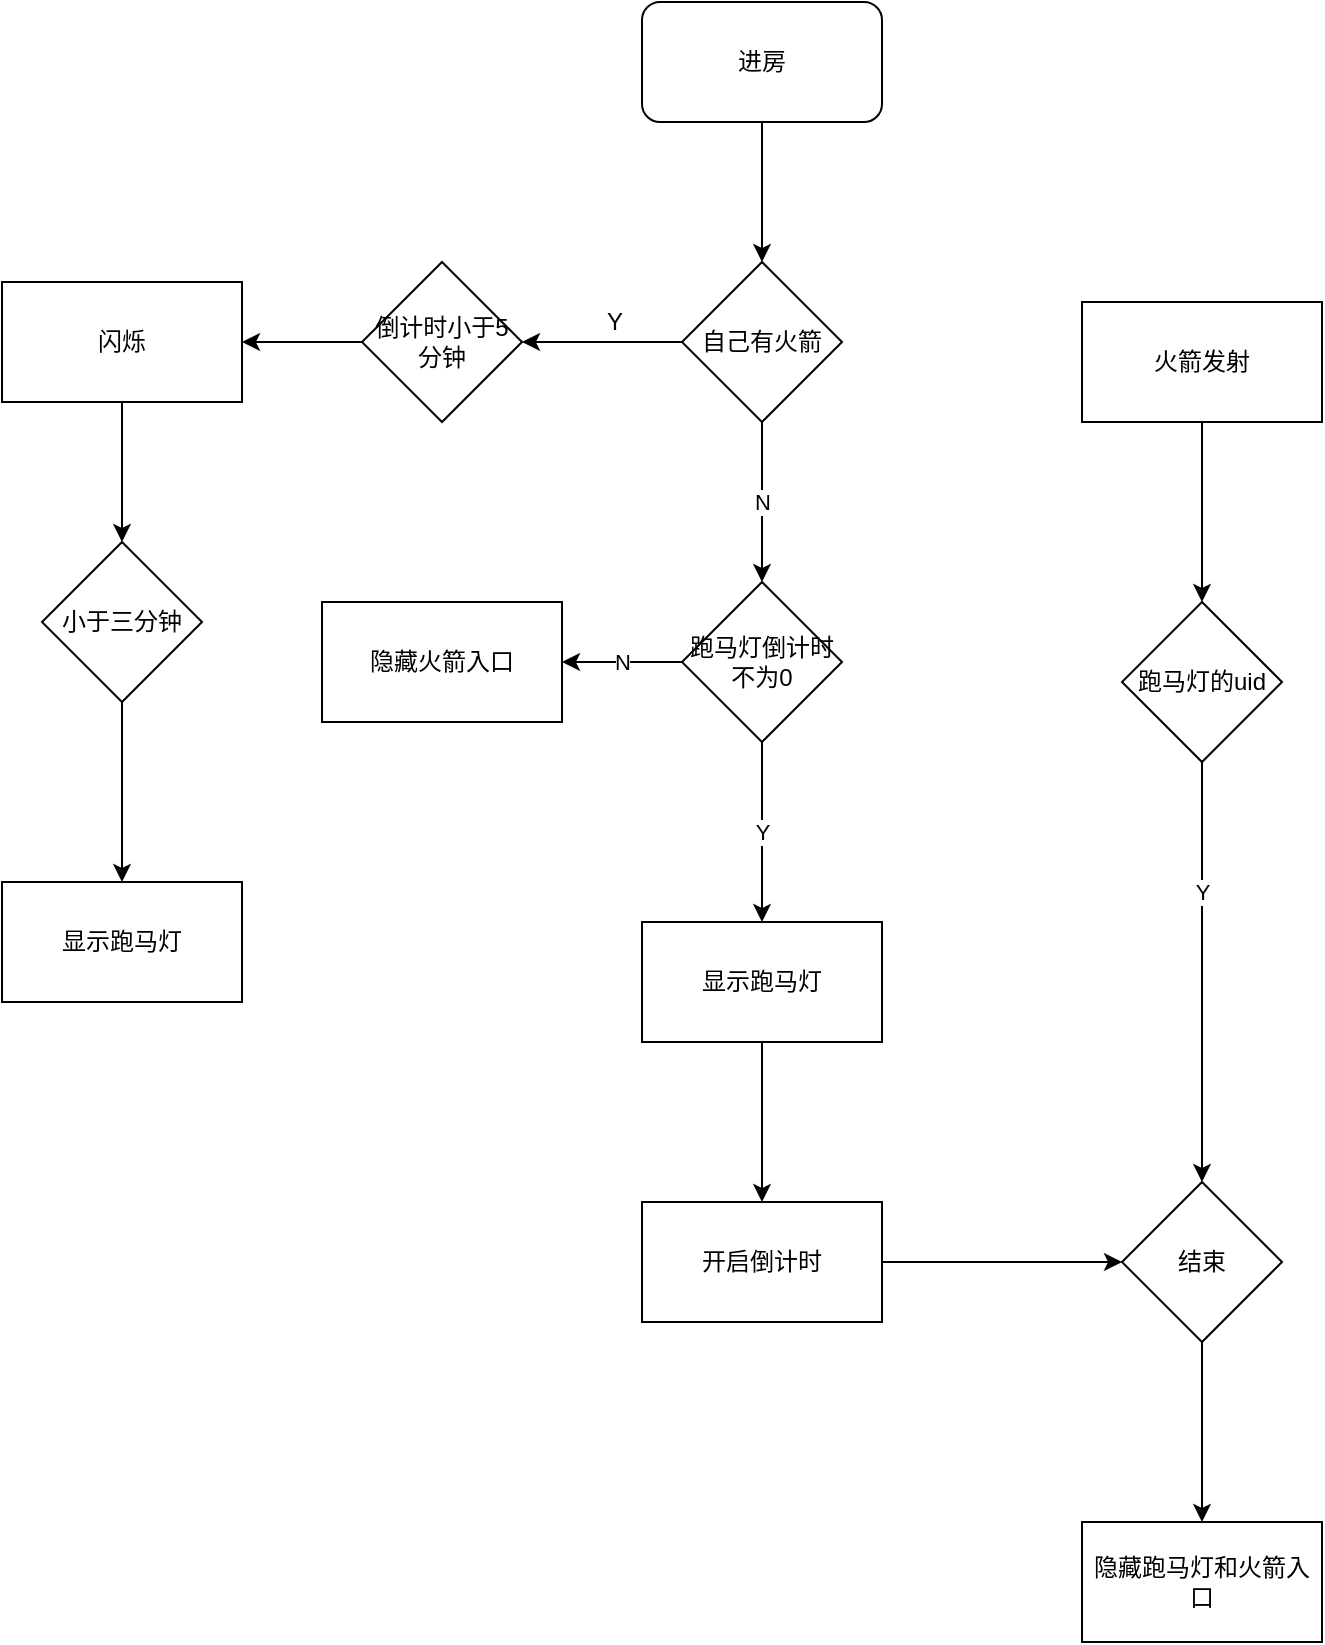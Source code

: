 <mxfile version="14.9.6" type="github">
  <diagram id="ueHWuMlBntxPt4PXoUES" name="Page-1">
    <mxGraphModel dx="984" dy="636" grid="1" gridSize="10" guides="1" tooltips="1" connect="1" arrows="1" fold="1" page="1" pageScale="1" pageWidth="827" pageHeight="1169" math="0" shadow="0">
      <root>
        <mxCell id="0" />
        <mxCell id="1" parent="0" />
        <mxCell id="hIVKxcEngxZ0RGTXcFYE-4" value="" style="edgeStyle=orthogonalEdgeStyle;rounded=0;orthogonalLoop=1;jettySize=auto;html=1;" edge="1" parent="1" source="hIVKxcEngxZ0RGTXcFYE-1">
          <mxGeometry relative="1" as="geometry">
            <mxPoint x="414" y="220" as="targetPoint" />
          </mxGeometry>
        </mxCell>
        <mxCell id="hIVKxcEngxZ0RGTXcFYE-1" value="进房" style="rounded=1;whiteSpace=wrap;html=1;" vertex="1" parent="1">
          <mxGeometry x="354" y="90" width="120" height="60" as="geometry" />
        </mxCell>
        <mxCell id="hIVKxcEngxZ0RGTXcFYE-11" value="" style="edgeStyle=orthogonalEdgeStyle;rounded=0;orthogonalLoop=1;jettySize=auto;html=1;" edge="1" parent="1" source="hIVKxcEngxZ0RGTXcFYE-9" target="hIVKxcEngxZ0RGTXcFYE-10">
          <mxGeometry relative="1" as="geometry" />
        </mxCell>
        <mxCell id="hIVKxcEngxZ0RGTXcFYE-19" value="N" style="edgeStyle=orthogonalEdgeStyle;rounded=0;orthogonalLoop=1;jettySize=auto;html=1;" edge="1" parent="1" source="hIVKxcEngxZ0RGTXcFYE-9" target="hIVKxcEngxZ0RGTXcFYE-18">
          <mxGeometry relative="1" as="geometry" />
        </mxCell>
        <mxCell id="hIVKxcEngxZ0RGTXcFYE-9" value="自己有火箭" style="rhombus;whiteSpace=wrap;html=1;" vertex="1" parent="1">
          <mxGeometry x="374" y="220" width="80" height="80" as="geometry" />
        </mxCell>
        <mxCell id="hIVKxcEngxZ0RGTXcFYE-13" value="" style="edgeStyle=orthogonalEdgeStyle;rounded=0;orthogonalLoop=1;jettySize=auto;html=1;" edge="1" parent="1" source="hIVKxcEngxZ0RGTXcFYE-10" target="hIVKxcEngxZ0RGTXcFYE-12">
          <mxGeometry relative="1" as="geometry" />
        </mxCell>
        <mxCell id="hIVKxcEngxZ0RGTXcFYE-10" value="倒计时小于5分钟" style="rhombus;whiteSpace=wrap;html=1;" vertex="1" parent="1">
          <mxGeometry x="214" y="220" width="80" height="80" as="geometry" />
        </mxCell>
        <mxCell id="hIVKxcEngxZ0RGTXcFYE-15" value="" style="edgeStyle=orthogonalEdgeStyle;rounded=0;orthogonalLoop=1;jettySize=auto;html=1;" edge="1" parent="1" source="hIVKxcEngxZ0RGTXcFYE-12" target="hIVKxcEngxZ0RGTXcFYE-14">
          <mxGeometry relative="1" as="geometry" />
        </mxCell>
        <mxCell id="hIVKxcEngxZ0RGTXcFYE-12" value="闪烁" style="whiteSpace=wrap;html=1;" vertex="1" parent="1">
          <mxGeometry x="34" y="230" width="120" height="60" as="geometry" />
        </mxCell>
        <mxCell id="hIVKxcEngxZ0RGTXcFYE-17" value="" style="edgeStyle=orthogonalEdgeStyle;rounded=0;orthogonalLoop=1;jettySize=auto;html=1;" edge="1" parent="1" source="hIVKxcEngxZ0RGTXcFYE-14" target="hIVKxcEngxZ0RGTXcFYE-16">
          <mxGeometry relative="1" as="geometry" />
        </mxCell>
        <mxCell id="hIVKxcEngxZ0RGTXcFYE-14" value="小于三分钟" style="rhombus;whiteSpace=wrap;html=1;" vertex="1" parent="1">
          <mxGeometry x="54" y="360" width="80" height="80" as="geometry" />
        </mxCell>
        <mxCell id="hIVKxcEngxZ0RGTXcFYE-16" value="显示跑马灯" style="whiteSpace=wrap;html=1;" vertex="1" parent="1">
          <mxGeometry x="34" y="530" width="120" height="60" as="geometry" />
        </mxCell>
        <mxCell id="hIVKxcEngxZ0RGTXcFYE-21" value="Y" style="edgeStyle=orthogonalEdgeStyle;rounded=0;orthogonalLoop=1;jettySize=auto;html=1;" edge="1" parent="1" source="hIVKxcEngxZ0RGTXcFYE-18" target="hIVKxcEngxZ0RGTXcFYE-20">
          <mxGeometry relative="1" as="geometry" />
        </mxCell>
        <mxCell id="hIVKxcEngxZ0RGTXcFYE-23" value="N" style="edgeStyle=orthogonalEdgeStyle;rounded=0;orthogonalLoop=1;jettySize=auto;html=1;" edge="1" parent="1" source="hIVKxcEngxZ0RGTXcFYE-18" target="hIVKxcEngxZ0RGTXcFYE-22">
          <mxGeometry relative="1" as="geometry" />
        </mxCell>
        <mxCell id="hIVKxcEngxZ0RGTXcFYE-18" value="跑马灯倒计时不为0" style="rhombus;whiteSpace=wrap;html=1;" vertex="1" parent="1">
          <mxGeometry x="374" y="380" width="80" height="80" as="geometry" />
        </mxCell>
        <mxCell id="hIVKxcEngxZ0RGTXcFYE-26" value="" style="edgeStyle=orthogonalEdgeStyle;rounded=0;orthogonalLoop=1;jettySize=auto;html=1;" edge="1" parent="1" source="hIVKxcEngxZ0RGTXcFYE-20" target="hIVKxcEngxZ0RGTXcFYE-25">
          <mxGeometry relative="1" as="geometry" />
        </mxCell>
        <mxCell id="hIVKxcEngxZ0RGTXcFYE-20" value="显示跑马灯" style="whiteSpace=wrap;html=1;" vertex="1" parent="1">
          <mxGeometry x="354" y="550" width="120" height="60" as="geometry" />
        </mxCell>
        <mxCell id="hIVKxcEngxZ0RGTXcFYE-22" value="隐藏火箭入口" style="whiteSpace=wrap;html=1;" vertex="1" parent="1">
          <mxGeometry x="194" y="390" width="120" height="60" as="geometry" />
        </mxCell>
        <mxCell id="hIVKxcEngxZ0RGTXcFYE-24" value="Y" style="text;html=1;align=center;verticalAlign=middle;resizable=0;points=[];autosize=1;strokeColor=none;" vertex="1" parent="1">
          <mxGeometry x="330" y="240" width="20" height="20" as="geometry" />
        </mxCell>
        <mxCell id="hIVKxcEngxZ0RGTXcFYE-28" value="" style="edgeStyle=orthogonalEdgeStyle;rounded=0;orthogonalLoop=1;jettySize=auto;html=1;" edge="1" parent="1" source="hIVKxcEngxZ0RGTXcFYE-25" target="hIVKxcEngxZ0RGTXcFYE-27">
          <mxGeometry relative="1" as="geometry" />
        </mxCell>
        <mxCell id="hIVKxcEngxZ0RGTXcFYE-25" value="开启倒计时" style="whiteSpace=wrap;html=1;" vertex="1" parent="1">
          <mxGeometry x="354" y="690" width="120" height="60" as="geometry" />
        </mxCell>
        <mxCell id="hIVKxcEngxZ0RGTXcFYE-30" value="" style="edgeStyle=orthogonalEdgeStyle;rounded=0;orthogonalLoop=1;jettySize=auto;html=1;" edge="1" parent="1" source="hIVKxcEngxZ0RGTXcFYE-27" target="hIVKxcEngxZ0RGTXcFYE-29">
          <mxGeometry relative="1" as="geometry" />
        </mxCell>
        <mxCell id="hIVKxcEngxZ0RGTXcFYE-27" value="结束" style="rhombus;whiteSpace=wrap;html=1;" vertex="1" parent="1">
          <mxGeometry x="594" y="680" width="80" height="80" as="geometry" />
        </mxCell>
        <mxCell id="hIVKxcEngxZ0RGTXcFYE-29" value="隐藏跑马灯和火箭入口" style="whiteSpace=wrap;html=1;" vertex="1" parent="1">
          <mxGeometry x="574" y="850" width="120" height="60" as="geometry" />
        </mxCell>
        <mxCell id="hIVKxcEngxZ0RGTXcFYE-32" style="edgeStyle=orthogonalEdgeStyle;rounded=0;orthogonalLoop=1;jettySize=auto;html=1;" edge="1" parent="1" source="hIVKxcEngxZ0RGTXcFYE-31">
          <mxGeometry relative="1" as="geometry">
            <mxPoint x="634" y="390" as="targetPoint" />
          </mxGeometry>
        </mxCell>
        <mxCell id="hIVKxcEngxZ0RGTXcFYE-31" value="火箭发射" style="rounded=0;whiteSpace=wrap;html=1;" vertex="1" parent="1">
          <mxGeometry x="574" y="240" width="120" height="60" as="geometry" />
        </mxCell>
        <mxCell id="hIVKxcEngxZ0RGTXcFYE-34" style="edgeStyle=orthogonalEdgeStyle;rounded=0;orthogonalLoop=1;jettySize=auto;html=1;entryX=0.5;entryY=0;entryDx=0;entryDy=0;" edge="1" parent="1" source="hIVKxcEngxZ0RGTXcFYE-33" target="hIVKxcEngxZ0RGTXcFYE-27">
          <mxGeometry relative="1" as="geometry" />
        </mxCell>
        <mxCell id="hIVKxcEngxZ0RGTXcFYE-35" value="Y" style="edgeLabel;html=1;align=center;verticalAlign=middle;resizable=0;points=[];" vertex="1" connectable="0" parent="hIVKxcEngxZ0RGTXcFYE-34">
          <mxGeometry x="-0.381" relative="1" as="geometry">
            <mxPoint as="offset" />
          </mxGeometry>
        </mxCell>
        <mxCell id="hIVKxcEngxZ0RGTXcFYE-33" value="跑马灯的uid" style="rhombus;whiteSpace=wrap;html=1;" vertex="1" parent="1">
          <mxGeometry x="594" y="390" width="80" height="80" as="geometry" />
        </mxCell>
      </root>
    </mxGraphModel>
  </diagram>
</mxfile>
